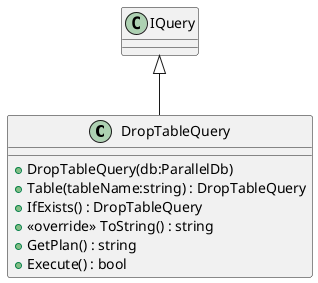 @startuml
class DropTableQuery {
    + DropTableQuery(db:ParallelDb)
    + Table(tableName:string) : DropTableQuery
    + IfExists() : DropTableQuery
    + <<override>> ToString() : string
    + GetPlan() : string
    + Execute() : bool
}
IQuery <|-- DropTableQuery
@enduml
